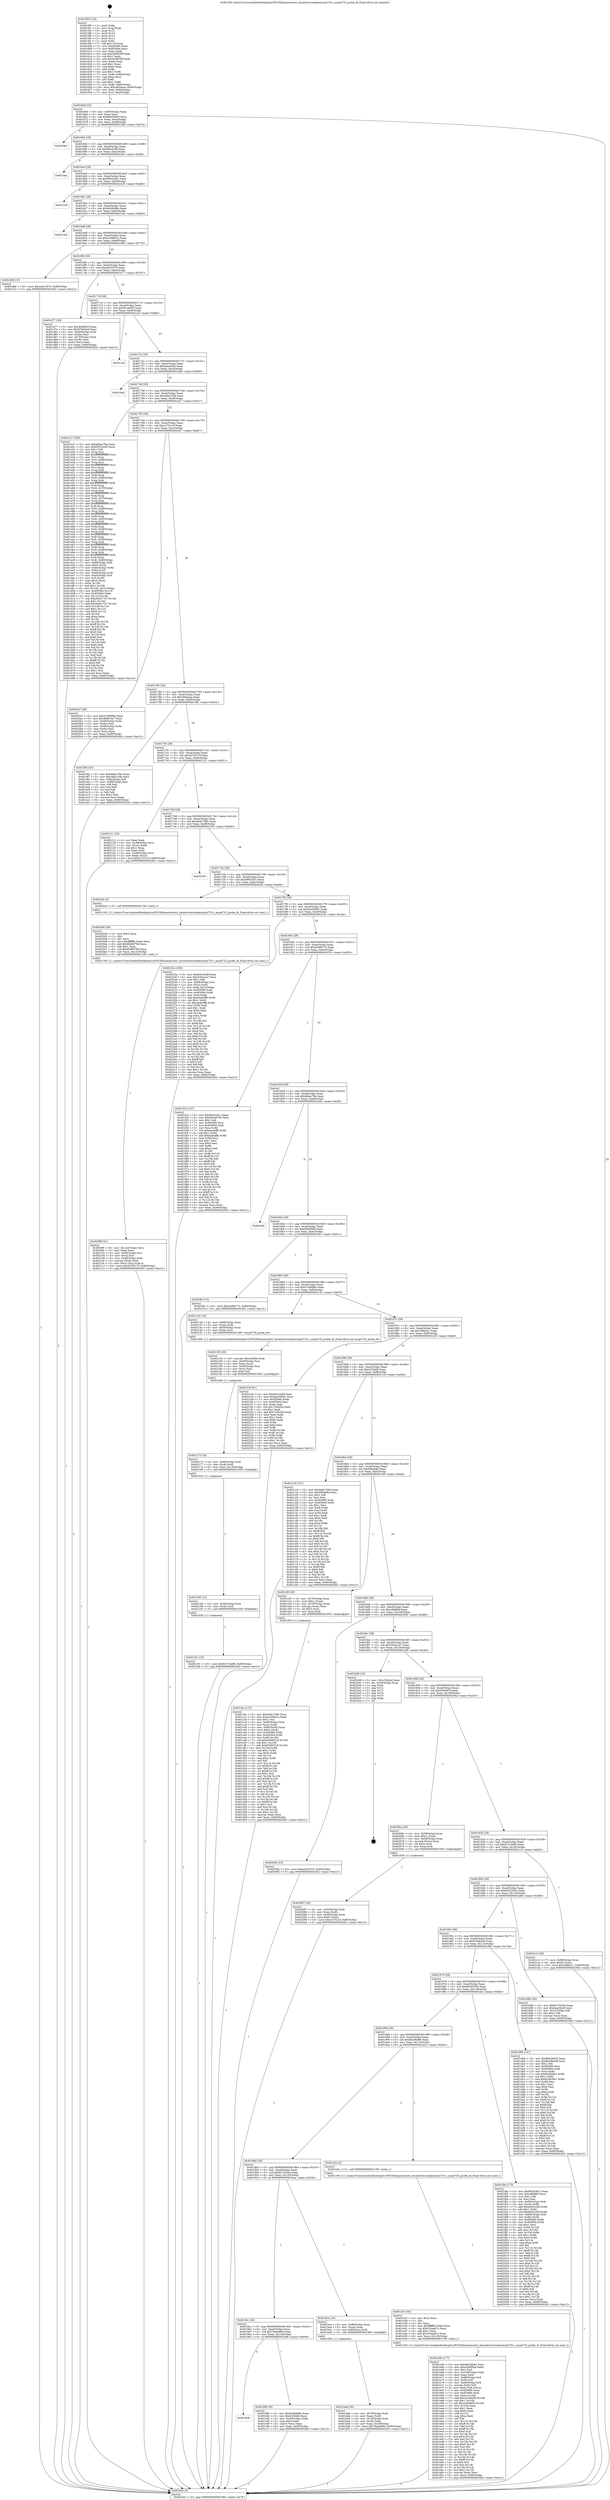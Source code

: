 digraph "0x4015f0" {
  label = "0x4015f0 (/mnt/c/Users/mathe/Desktop/tcc/POCII/binaries/extr_linuxdriversiiodacmcp4725.c_mcp4725_probe_dt_Final-ollvm.out::main(0))"
  labelloc = "t"
  node[shape=record]

  Entry [label="",width=0.3,height=0.3,shape=circle,fillcolor=black,style=filled]
  "0x401664" [label="{
     0x401664 [32]\l
     | [instrs]\l
     &nbsp;&nbsp;0x401664 \<+6\>: mov -0x90(%rbp),%eax\l
     &nbsp;&nbsp;0x40166a \<+2\>: mov %eax,%ecx\l
     &nbsp;&nbsp;0x40166c \<+6\>: sub $0x89a36b05,%ecx\l
     &nbsp;&nbsp;0x401672 \<+6\>: mov %eax,-0xa4(%rbp)\l
     &nbsp;&nbsp;0x401678 \<+6\>: mov %ecx,-0xa8(%rbp)\l
     &nbsp;&nbsp;0x40167e \<+6\>: je 000000000040236d \<main+0xd7d\>\l
  }"]
  "0x40236d" [label="{
     0x40236d\l
  }", style=dashed]
  "0x401684" [label="{
     0x401684 [28]\l
     | [instrs]\l
     &nbsp;&nbsp;0x401684 \<+5\>: jmp 0000000000401689 \<main+0x99\>\l
     &nbsp;&nbsp;0x401689 \<+6\>: mov -0xa4(%rbp),%eax\l
     &nbsp;&nbsp;0x40168f \<+5\>: sub $0x8cb1bcf8,%eax\l
     &nbsp;&nbsp;0x401694 \<+6\>: mov %eax,-0xac(%rbp)\l
     &nbsp;&nbsp;0x40169a \<+6\>: je 00000000004023ea \<main+0xdfa\>\l
  }"]
  Exit [label="",width=0.3,height=0.3,shape=circle,fillcolor=black,style=filled,peripheries=2]
  "0x4023ea" [label="{
     0x4023ea\l
  }", style=dashed]
  "0x4016a0" [label="{
     0x4016a0 [28]\l
     | [instrs]\l
     &nbsp;&nbsp;0x4016a0 \<+5\>: jmp 00000000004016a5 \<main+0xb5\>\l
     &nbsp;&nbsp;0x4016a5 \<+6\>: mov -0xa4(%rbp),%eax\l
     &nbsp;&nbsp;0x4016ab \<+5\>: sub $0x9643c6e1,%eax\l
     &nbsp;&nbsp;0x4016b0 \<+6\>: mov %eax,-0xb0(%rbp)\l
     &nbsp;&nbsp;0x4016b6 \<+6\>: je 00000000004023c8 \<main+0xdd8\>\l
  }"]
  "0x402191" [label="{
     0x402191 [15]\l
     | [instrs]\l
     &nbsp;&nbsp;0x402191 \<+10\>: movl $0x6157ed69,-0x90(%rbp)\l
     &nbsp;&nbsp;0x40219b \<+5\>: jmp 0000000000402402 \<main+0xe12\>\l
  }"]
  "0x4023c8" [label="{
     0x4023c8\l
  }", style=dashed]
  "0x4016bc" [label="{
     0x4016bc [28]\l
     | [instrs]\l
     &nbsp;&nbsp;0x4016bc \<+5\>: jmp 00000000004016c1 \<main+0xd1\>\l
     &nbsp;&nbsp;0x4016c1 \<+6\>: mov -0xa4(%rbp),%eax\l
     &nbsp;&nbsp;0x4016c7 \<+5\>: sub $0x9cb9d89a,%eax\l
     &nbsp;&nbsp;0x4016cc \<+6\>: mov %eax,-0xb4(%rbp)\l
     &nbsp;&nbsp;0x4016d2 \<+6\>: je 00000000004021a0 \<main+0xbb0\>\l
  }"]
  "0x402185" [label="{
     0x402185 [12]\l
     | [instrs]\l
     &nbsp;&nbsp;0x402185 \<+4\>: mov -0x50(%rbp),%rdi\l
     &nbsp;&nbsp;0x402189 \<+3\>: mov (%rdi),%rdi\l
     &nbsp;&nbsp;0x40218c \<+5\>: call 0000000000401030 \<free@plt\>\l
     | [calls]\l
     &nbsp;&nbsp;0x401030 \{1\} (unknown)\l
  }"]
  "0x4021a0" [label="{
     0x4021a0\l
  }", style=dashed]
  "0x4016d8" [label="{
     0x4016d8 [28]\l
     | [instrs]\l
     &nbsp;&nbsp;0x4016d8 \<+5\>: jmp 00000000004016dd \<main+0xed\>\l
     &nbsp;&nbsp;0x4016dd \<+6\>: mov -0xa4(%rbp),%eax\l
     &nbsp;&nbsp;0x4016e3 \<+5\>: sub $0xa149941a,%eax\l
     &nbsp;&nbsp;0x4016e8 \<+6\>: mov %eax,-0xb8(%rbp)\l
     &nbsp;&nbsp;0x4016ee \<+6\>: je 0000000000401d68 \<main+0x778\>\l
  }"]
  "0x402173" [label="{
     0x402173 [18]\l
     | [instrs]\l
     &nbsp;&nbsp;0x402173 \<+4\>: mov -0x68(%rbp),%rdi\l
     &nbsp;&nbsp;0x402177 \<+3\>: mov (%rdi),%rdi\l
     &nbsp;&nbsp;0x40217a \<+6\>: mov %eax,-0x130(%rbp)\l
     &nbsp;&nbsp;0x402180 \<+5\>: call 0000000000401030 \<free@plt\>\l
     | [calls]\l
     &nbsp;&nbsp;0x401030 \{1\} (unknown)\l
  }"]
  "0x401d68" [label="{
     0x401d68 [15]\l
     | [instrs]\l
     &nbsp;&nbsp;0x401d68 \<+10\>: movl $0xacb31870,-0x90(%rbp)\l
     &nbsp;&nbsp;0x401d72 \<+5\>: jmp 0000000000402402 \<main+0xe12\>\l
  }"]
  "0x4016f4" [label="{
     0x4016f4 [28]\l
     | [instrs]\l
     &nbsp;&nbsp;0x4016f4 \<+5\>: jmp 00000000004016f9 \<main+0x109\>\l
     &nbsp;&nbsp;0x4016f9 \<+6\>: mov -0xa4(%rbp),%eax\l
     &nbsp;&nbsp;0x4016ff \<+5\>: sub $0xacb31870,%eax\l
     &nbsp;&nbsp;0x401704 \<+6\>: mov %eax,-0xbc(%rbp)\l
     &nbsp;&nbsp;0x40170a \<+6\>: je 0000000000401d77 \<main+0x787\>\l
  }"]
  "0x402156" [label="{
     0x402156 [29]\l
     | [instrs]\l
     &nbsp;&nbsp;0x402156 \<+10\>: movabs $0x4030b6,%rdi\l
     &nbsp;&nbsp;0x402160 \<+4\>: mov -0x40(%rbp),%rsi\l
     &nbsp;&nbsp;0x402164 \<+2\>: mov %eax,(%rsi)\l
     &nbsp;&nbsp;0x402166 \<+4\>: mov -0x40(%rbp),%rsi\l
     &nbsp;&nbsp;0x40216a \<+2\>: mov (%rsi),%esi\l
     &nbsp;&nbsp;0x40216c \<+2\>: mov $0x0,%al\l
     &nbsp;&nbsp;0x40216e \<+5\>: call 0000000000401040 \<printf@plt\>\l
     | [calls]\l
     &nbsp;&nbsp;0x401040 \{1\} (unknown)\l
  }"]
  "0x401d77" [label="{
     0x401d77 [36]\l
     | [instrs]\l
     &nbsp;&nbsp;0x401d77 \<+5\>: mov $0x4d0e8f1f,%eax\l
     &nbsp;&nbsp;0x401d7c \<+5\>: mov $0x67fe82ad,%ecx\l
     &nbsp;&nbsp;0x401d81 \<+4\>: mov -0x60(%rbp),%rdx\l
     &nbsp;&nbsp;0x401d85 \<+2\>: mov (%rdx),%esi\l
     &nbsp;&nbsp;0x401d87 \<+4\>: mov -0x70(%rbp),%rdx\l
     &nbsp;&nbsp;0x401d8b \<+2\>: cmp (%rdx),%esi\l
     &nbsp;&nbsp;0x401d8d \<+3\>: cmovl %ecx,%eax\l
     &nbsp;&nbsp;0x401d90 \<+6\>: mov %eax,-0x90(%rbp)\l
     &nbsp;&nbsp;0x401d96 \<+5\>: jmp 0000000000402402 \<main+0xe12\>\l
  }"]
  "0x401710" [label="{
     0x401710 [28]\l
     | [instrs]\l
     &nbsp;&nbsp;0x401710 \<+5\>: jmp 0000000000401715 \<main+0x125\>\l
     &nbsp;&nbsp;0x401715 \<+6\>: mov -0xa4(%rbp),%eax\l
     &nbsp;&nbsp;0x40171b \<+5\>: sub $0xb01aef65,%eax\l
     &nbsp;&nbsp;0x401720 \<+6\>: mov %eax,-0xc0(%rbp)\l
     &nbsp;&nbsp;0x401726 \<+6\>: je 00000000004021af \<main+0xbbf\>\l
  }"]
  "0x4020f8" [label="{
     0x4020f8 [41]\l
     | [instrs]\l
     &nbsp;&nbsp;0x4020f8 \<+6\>: mov -0x12c(%rbp),%ecx\l
     &nbsp;&nbsp;0x4020fe \<+3\>: imul %eax,%ecx\l
     &nbsp;&nbsp;0x402101 \<+4\>: mov -0x50(%rbp),%rsi\l
     &nbsp;&nbsp;0x402105 \<+3\>: mov (%rsi),%rsi\l
     &nbsp;&nbsp;0x402108 \<+4\>: mov -0x48(%rbp),%rdi\l
     &nbsp;&nbsp;0x40210c \<+3\>: movslq (%rdi),%rdi\l
     &nbsp;&nbsp;0x40210f \<+3\>: mov %ecx,(%rsi,%rdi,4)\l
     &nbsp;&nbsp;0x402112 \<+10\>: movl $0xd379217f,-0x90(%rbp)\l
     &nbsp;&nbsp;0x40211c \<+5\>: jmp 0000000000402402 \<main+0xe12\>\l
  }"]
  "0x4021af" [label="{
     0x4021af\l
  }", style=dashed]
  "0x40172c" [label="{
     0x40172c [28]\l
     | [instrs]\l
     &nbsp;&nbsp;0x40172c \<+5\>: jmp 0000000000401731 \<main+0x141\>\l
     &nbsp;&nbsp;0x401731 \<+6\>: mov -0xa4(%rbp),%eax\l
     &nbsp;&nbsp;0x401737 \<+5\>: sub $0xbaecfe28,%eax\l
     &nbsp;&nbsp;0x40173c \<+6\>: mov %eax,-0xc4(%rbp)\l
     &nbsp;&nbsp;0x401742 \<+6\>: je 0000000000401ba9 \<main+0x5b9\>\l
  }"]
  "0x4020d0" [label="{
     0x4020d0 [40]\l
     | [instrs]\l
     &nbsp;&nbsp;0x4020d0 \<+5\>: mov $0x2,%ecx\l
     &nbsp;&nbsp;0x4020d5 \<+1\>: cltd\l
     &nbsp;&nbsp;0x4020d6 \<+2\>: idiv %ecx\l
     &nbsp;&nbsp;0x4020d8 \<+6\>: imul $0xfffffffe,%edx,%ecx\l
     &nbsp;&nbsp;0x4020de \<+6\>: add $0x90d6979d,%ecx\l
     &nbsp;&nbsp;0x4020e4 \<+3\>: add $0x1,%ecx\l
     &nbsp;&nbsp;0x4020e7 \<+6\>: sub $0x90d6979d,%ecx\l
     &nbsp;&nbsp;0x4020ed \<+6\>: mov %ecx,-0x12c(%rbp)\l
     &nbsp;&nbsp;0x4020f3 \<+5\>: call 0000000000401160 \<next_i\>\l
     | [calls]\l
     &nbsp;&nbsp;0x401160 \{1\} (/mnt/c/Users/mathe/Desktop/tcc/POCII/binaries/extr_linuxdriversiiodacmcp4725.c_mcp4725_probe_dt_Final-ollvm.out::next_i)\l
  }"]
  "0x401ba9" [label="{
     0x401ba9\l
  }", style=dashed]
  "0x401748" [label="{
     0x401748 [28]\l
     | [instrs]\l
     &nbsp;&nbsp;0x401748 \<+5\>: jmp 000000000040174d \<main+0x15d\>\l
     &nbsp;&nbsp;0x40174d \<+6\>: mov -0xa4(%rbp),%eax\l
     &nbsp;&nbsp;0x401753 \<+5\>: sub $0xc8dcc19b,%eax\l
     &nbsp;&nbsp;0x401758 \<+6\>: mov %eax,-0xc8(%rbp)\l
     &nbsp;&nbsp;0x40175e \<+6\>: je 0000000000401a27 \<main+0x437\>\l
  }"]
  "0x402087" [label="{
     0x402087 [32]\l
     | [instrs]\l
     &nbsp;&nbsp;0x402087 \<+4\>: mov -0x50(%rbp),%rdi\l
     &nbsp;&nbsp;0x40208b \<+3\>: mov %rax,(%rdi)\l
     &nbsp;&nbsp;0x40208e \<+4\>: mov -0x48(%rbp),%rax\l
     &nbsp;&nbsp;0x402092 \<+6\>: movl $0x0,(%rax)\l
     &nbsp;&nbsp;0x402098 \<+10\>: movl $0xcc701e1f,-0x90(%rbp)\l
     &nbsp;&nbsp;0x4020a2 \<+5\>: jmp 0000000000402402 \<main+0xe12\>\l
  }"]
  "0x401a27" [label="{
     0x401a27 [356]\l
     | [instrs]\l
     &nbsp;&nbsp;0x401a27 \<+5\>: mov $0xddbac78a,%eax\l
     &nbsp;&nbsp;0x401a2c \<+5\>: mov $0x650220d3,%ecx\l
     &nbsp;&nbsp;0x401a31 \<+2\>: mov $0x1,%dl\l
     &nbsp;&nbsp;0x401a33 \<+3\>: mov %rsp,%rsi\l
     &nbsp;&nbsp;0x401a36 \<+4\>: add $0xfffffffffffffff0,%rsi\l
     &nbsp;&nbsp;0x401a3a \<+3\>: mov %rsi,%rsp\l
     &nbsp;&nbsp;0x401a3d \<+7\>: mov %rsi,-0x88(%rbp)\l
     &nbsp;&nbsp;0x401a44 \<+3\>: mov %rsp,%rsi\l
     &nbsp;&nbsp;0x401a47 \<+4\>: add $0xfffffffffffffff0,%rsi\l
     &nbsp;&nbsp;0x401a4b \<+3\>: mov %rsi,%rsp\l
     &nbsp;&nbsp;0x401a4e \<+3\>: mov %rsp,%rdi\l
     &nbsp;&nbsp;0x401a51 \<+4\>: add $0xfffffffffffffff0,%rdi\l
     &nbsp;&nbsp;0x401a55 \<+3\>: mov %rdi,%rsp\l
     &nbsp;&nbsp;0x401a58 \<+4\>: mov %rdi,-0x80(%rbp)\l
     &nbsp;&nbsp;0x401a5c \<+3\>: mov %rsp,%rdi\l
     &nbsp;&nbsp;0x401a5f \<+4\>: add $0xfffffffffffffff0,%rdi\l
     &nbsp;&nbsp;0x401a63 \<+3\>: mov %rdi,%rsp\l
     &nbsp;&nbsp;0x401a66 \<+4\>: mov %rdi,-0x78(%rbp)\l
     &nbsp;&nbsp;0x401a6a \<+3\>: mov %rsp,%rdi\l
     &nbsp;&nbsp;0x401a6d \<+4\>: add $0xfffffffffffffff0,%rdi\l
     &nbsp;&nbsp;0x401a71 \<+3\>: mov %rdi,%rsp\l
     &nbsp;&nbsp;0x401a74 \<+4\>: mov %rdi,-0x70(%rbp)\l
     &nbsp;&nbsp;0x401a78 \<+3\>: mov %rsp,%rdi\l
     &nbsp;&nbsp;0x401a7b \<+4\>: add $0xfffffffffffffff0,%rdi\l
     &nbsp;&nbsp;0x401a7f \<+3\>: mov %rdi,%rsp\l
     &nbsp;&nbsp;0x401a82 \<+4\>: mov %rdi,-0x68(%rbp)\l
     &nbsp;&nbsp;0x401a86 \<+3\>: mov %rsp,%rdi\l
     &nbsp;&nbsp;0x401a89 \<+4\>: add $0xfffffffffffffff0,%rdi\l
     &nbsp;&nbsp;0x401a8d \<+3\>: mov %rdi,%rsp\l
     &nbsp;&nbsp;0x401a90 \<+4\>: mov %rdi,-0x60(%rbp)\l
     &nbsp;&nbsp;0x401a94 \<+3\>: mov %rsp,%rdi\l
     &nbsp;&nbsp;0x401a97 \<+4\>: add $0xfffffffffffffff0,%rdi\l
     &nbsp;&nbsp;0x401a9b \<+3\>: mov %rdi,%rsp\l
     &nbsp;&nbsp;0x401a9e \<+4\>: mov %rdi,-0x58(%rbp)\l
     &nbsp;&nbsp;0x401aa2 \<+3\>: mov %rsp,%rdi\l
     &nbsp;&nbsp;0x401aa5 \<+4\>: add $0xfffffffffffffff0,%rdi\l
     &nbsp;&nbsp;0x401aa9 \<+3\>: mov %rdi,%rsp\l
     &nbsp;&nbsp;0x401aac \<+4\>: mov %rdi,-0x50(%rbp)\l
     &nbsp;&nbsp;0x401ab0 \<+3\>: mov %rsp,%rdi\l
     &nbsp;&nbsp;0x401ab3 \<+4\>: add $0xfffffffffffffff0,%rdi\l
     &nbsp;&nbsp;0x401ab7 \<+3\>: mov %rdi,%rsp\l
     &nbsp;&nbsp;0x401aba \<+4\>: mov %rdi,-0x48(%rbp)\l
     &nbsp;&nbsp;0x401abe \<+3\>: mov %rsp,%rdi\l
     &nbsp;&nbsp;0x401ac1 \<+4\>: add $0xfffffffffffffff0,%rdi\l
     &nbsp;&nbsp;0x401ac5 \<+3\>: mov %rdi,%rsp\l
     &nbsp;&nbsp;0x401ac8 \<+4\>: mov %rdi,-0x40(%rbp)\l
     &nbsp;&nbsp;0x401acc \<+7\>: mov -0x88(%rbp),%rdi\l
     &nbsp;&nbsp;0x401ad3 \<+6\>: movl $0x0,(%rdi)\l
     &nbsp;&nbsp;0x401ad9 \<+7\>: mov -0x94(%rbp),%r8d\l
     &nbsp;&nbsp;0x401ae0 \<+3\>: mov %r8d,(%rsi)\l
     &nbsp;&nbsp;0x401ae3 \<+4\>: mov -0x80(%rbp),%rdi\l
     &nbsp;&nbsp;0x401ae7 \<+7\>: mov -0xa0(%rbp),%r9\l
     &nbsp;&nbsp;0x401aee \<+3\>: mov %r9,(%rdi)\l
     &nbsp;&nbsp;0x401af1 \<+3\>: cmpl $0x2,(%rsi)\l
     &nbsp;&nbsp;0x401af4 \<+4\>: setne %r10b\l
     &nbsp;&nbsp;0x401af8 \<+4\>: and $0x1,%r10b\l
     &nbsp;&nbsp;0x401afc \<+4\>: mov %r10b,-0x31(%rbp)\l
     &nbsp;&nbsp;0x401b00 \<+8\>: mov 0x405060,%r11d\l
     &nbsp;&nbsp;0x401b08 \<+7\>: mov 0x405064,%ebx\l
     &nbsp;&nbsp;0x401b0f \<+3\>: mov %r11d,%r14d\l
     &nbsp;&nbsp;0x401b12 \<+7\>: sub $0x264e1747,%r14d\l
     &nbsp;&nbsp;0x401b19 \<+4\>: sub $0x1,%r14d\l
     &nbsp;&nbsp;0x401b1d \<+7\>: add $0x264e1747,%r14d\l
     &nbsp;&nbsp;0x401b24 \<+4\>: imul %r14d,%r11d\l
     &nbsp;&nbsp;0x401b28 \<+4\>: and $0x1,%r11d\l
     &nbsp;&nbsp;0x401b2c \<+4\>: cmp $0x0,%r11d\l
     &nbsp;&nbsp;0x401b30 \<+4\>: sete %r10b\l
     &nbsp;&nbsp;0x401b34 \<+3\>: cmp $0xa,%ebx\l
     &nbsp;&nbsp;0x401b37 \<+4\>: setl %r15b\l
     &nbsp;&nbsp;0x401b3b \<+3\>: mov %r10b,%r12b\l
     &nbsp;&nbsp;0x401b3e \<+4\>: xor $0xff,%r12b\l
     &nbsp;&nbsp;0x401b42 \<+3\>: mov %r15b,%r13b\l
     &nbsp;&nbsp;0x401b45 \<+4\>: xor $0xff,%r13b\l
     &nbsp;&nbsp;0x401b49 \<+3\>: xor $0x0,%dl\l
     &nbsp;&nbsp;0x401b4c \<+3\>: mov %r12b,%sil\l
     &nbsp;&nbsp;0x401b4f \<+4\>: and $0x0,%sil\l
     &nbsp;&nbsp;0x401b53 \<+3\>: and %dl,%r10b\l
     &nbsp;&nbsp;0x401b56 \<+3\>: mov %r13b,%dil\l
     &nbsp;&nbsp;0x401b59 \<+4\>: and $0x0,%dil\l
     &nbsp;&nbsp;0x401b5d \<+3\>: and %dl,%r15b\l
     &nbsp;&nbsp;0x401b60 \<+3\>: or %r10b,%sil\l
     &nbsp;&nbsp;0x401b63 \<+3\>: or %r15b,%dil\l
     &nbsp;&nbsp;0x401b66 \<+3\>: xor %dil,%sil\l
     &nbsp;&nbsp;0x401b69 \<+3\>: or %r13b,%r12b\l
     &nbsp;&nbsp;0x401b6c \<+4\>: xor $0xff,%r12b\l
     &nbsp;&nbsp;0x401b70 \<+3\>: or $0x0,%dl\l
     &nbsp;&nbsp;0x401b73 \<+3\>: and %dl,%r12b\l
     &nbsp;&nbsp;0x401b76 \<+3\>: or %r12b,%sil\l
     &nbsp;&nbsp;0x401b79 \<+4\>: test $0x1,%sil\l
     &nbsp;&nbsp;0x401b7d \<+3\>: cmovne %ecx,%eax\l
     &nbsp;&nbsp;0x401b80 \<+6\>: mov %eax,-0x90(%rbp)\l
     &nbsp;&nbsp;0x401b86 \<+5\>: jmp 0000000000402402 \<main+0xe12\>\l
  }"]
  "0x401764" [label="{
     0x401764 [28]\l
     | [instrs]\l
     &nbsp;&nbsp;0x401764 \<+5\>: jmp 0000000000401769 \<main+0x179\>\l
     &nbsp;&nbsp;0x401769 \<+6\>: mov -0xa4(%rbp),%eax\l
     &nbsp;&nbsp;0x40176f \<+5\>: sub $0xcc701e1f,%eax\l
     &nbsp;&nbsp;0x401774 \<+6\>: mov %eax,-0xcc(%rbp)\l
     &nbsp;&nbsp;0x40177a \<+6\>: je 00000000004020a7 \<main+0xab7\>\l
  }"]
  "0x401e5b" [label="{
     0x401e5b [177]\l
     | [instrs]\l
     &nbsp;&nbsp;0x401e5b \<+5\>: mov $0x89a36b05,%ecx\l
     &nbsp;&nbsp;0x401e60 \<+5\>: mov $0xe3bdf5bb,%edx\l
     &nbsp;&nbsp;0x401e65 \<+3\>: mov $0x1,%sil\l
     &nbsp;&nbsp;0x401e68 \<+6\>: mov -0x128(%rbp),%edi\l
     &nbsp;&nbsp;0x401e6e \<+3\>: imul %eax,%edi\l
     &nbsp;&nbsp;0x401e71 \<+4\>: mov -0x68(%rbp),%r8\l
     &nbsp;&nbsp;0x401e75 \<+3\>: mov (%r8),%r8\l
     &nbsp;&nbsp;0x401e78 \<+4\>: mov -0x60(%rbp),%r9\l
     &nbsp;&nbsp;0x401e7c \<+3\>: movslq (%r9),%r9\l
     &nbsp;&nbsp;0x401e7f \<+4\>: mov %edi,(%r8,%r9,4)\l
     &nbsp;&nbsp;0x401e83 \<+7\>: mov 0x405060,%eax\l
     &nbsp;&nbsp;0x401e8a \<+7\>: mov 0x405064,%edi\l
     &nbsp;&nbsp;0x401e91 \<+3\>: mov %eax,%r10d\l
     &nbsp;&nbsp;0x401e94 \<+7\>: add $0xce5a9d28,%r10d\l
     &nbsp;&nbsp;0x401e9b \<+4\>: sub $0x1,%r10d\l
     &nbsp;&nbsp;0x401e9f \<+7\>: sub $0xce5a9d28,%r10d\l
     &nbsp;&nbsp;0x401ea6 \<+4\>: imul %r10d,%eax\l
     &nbsp;&nbsp;0x401eaa \<+3\>: and $0x1,%eax\l
     &nbsp;&nbsp;0x401ead \<+3\>: cmp $0x0,%eax\l
     &nbsp;&nbsp;0x401eb0 \<+4\>: sete %r11b\l
     &nbsp;&nbsp;0x401eb4 \<+3\>: cmp $0xa,%edi\l
     &nbsp;&nbsp;0x401eb7 \<+3\>: setl %bl\l
     &nbsp;&nbsp;0x401eba \<+3\>: mov %r11b,%r14b\l
     &nbsp;&nbsp;0x401ebd \<+4\>: xor $0xff,%r14b\l
     &nbsp;&nbsp;0x401ec1 \<+3\>: mov %bl,%r15b\l
     &nbsp;&nbsp;0x401ec4 \<+4\>: xor $0xff,%r15b\l
     &nbsp;&nbsp;0x401ec8 \<+4\>: xor $0x0,%sil\l
     &nbsp;&nbsp;0x401ecc \<+3\>: mov %r14b,%r12b\l
     &nbsp;&nbsp;0x401ecf \<+4\>: and $0x0,%r12b\l
     &nbsp;&nbsp;0x401ed3 \<+3\>: and %sil,%r11b\l
     &nbsp;&nbsp;0x401ed6 \<+3\>: mov %r15b,%r13b\l
     &nbsp;&nbsp;0x401ed9 \<+4\>: and $0x0,%r13b\l
     &nbsp;&nbsp;0x401edd \<+3\>: and %sil,%bl\l
     &nbsp;&nbsp;0x401ee0 \<+3\>: or %r11b,%r12b\l
     &nbsp;&nbsp;0x401ee3 \<+3\>: or %bl,%r13b\l
     &nbsp;&nbsp;0x401ee6 \<+3\>: xor %r13b,%r12b\l
     &nbsp;&nbsp;0x401ee9 \<+3\>: or %r15b,%r14b\l
     &nbsp;&nbsp;0x401eec \<+4\>: xor $0xff,%r14b\l
     &nbsp;&nbsp;0x401ef0 \<+4\>: or $0x0,%sil\l
     &nbsp;&nbsp;0x401ef4 \<+3\>: and %sil,%r14b\l
     &nbsp;&nbsp;0x401ef7 \<+3\>: or %r14b,%r12b\l
     &nbsp;&nbsp;0x401efa \<+4\>: test $0x1,%r12b\l
     &nbsp;&nbsp;0x401efe \<+3\>: cmovne %edx,%ecx\l
     &nbsp;&nbsp;0x401f01 \<+6\>: mov %ecx,-0x90(%rbp)\l
     &nbsp;&nbsp;0x401f07 \<+5\>: jmp 0000000000402402 \<main+0xe12\>\l
  }"]
  "0x4020a7" [label="{
     0x4020a7 [36]\l
     | [instrs]\l
     &nbsp;&nbsp;0x4020a7 \<+5\>: mov $0xe749996e,%eax\l
     &nbsp;&nbsp;0x4020ac \<+5\>: mov $0xd8801fe7,%ecx\l
     &nbsp;&nbsp;0x4020b1 \<+4\>: mov -0x48(%rbp),%rdx\l
     &nbsp;&nbsp;0x4020b5 \<+2\>: mov (%rdx),%esi\l
     &nbsp;&nbsp;0x4020b7 \<+4\>: mov -0x58(%rbp),%rdx\l
     &nbsp;&nbsp;0x4020bb \<+2\>: cmp (%rdx),%esi\l
     &nbsp;&nbsp;0x4020bd \<+3\>: cmovl %ecx,%eax\l
     &nbsp;&nbsp;0x4020c0 \<+6\>: mov %eax,-0x90(%rbp)\l
     &nbsp;&nbsp;0x4020c6 \<+5\>: jmp 0000000000402402 \<main+0xe12\>\l
  }"]
  "0x401780" [label="{
     0x401780 [28]\l
     | [instrs]\l
     &nbsp;&nbsp;0x401780 \<+5\>: jmp 0000000000401785 \<main+0x195\>\l
     &nbsp;&nbsp;0x401785 \<+6\>: mov -0xa4(%rbp),%eax\l
     &nbsp;&nbsp;0x40178b \<+5\>: sub $0xcf45aeaa,%eax\l
     &nbsp;&nbsp;0x401790 \<+6\>: mov %eax,-0xd0(%rbp)\l
     &nbsp;&nbsp;0x401796 \<+6\>: je 00000000004019f2 \<main+0x402\>\l
  }"]
  "0x401e33" [label="{
     0x401e33 [40]\l
     | [instrs]\l
     &nbsp;&nbsp;0x401e33 \<+5\>: mov $0x2,%ecx\l
     &nbsp;&nbsp;0x401e38 \<+1\>: cltd\l
     &nbsp;&nbsp;0x401e39 \<+2\>: idiv %ecx\l
     &nbsp;&nbsp;0x401e3b \<+6\>: imul $0xfffffffe,%edx,%ecx\l
     &nbsp;&nbsp;0x401e41 \<+6\>: sub $0x41baa67c,%ecx\l
     &nbsp;&nbsp;0x401e47 \<+3\>: add $0x1,%ecx\l
     &nbsp;&nbsp;0x401e4a \<+6\>: add $0x41baa67c,%ecx\l
     &nbsp;&nbsp;0x401e50 \<+6\>: mov %ecx,-0x128(%rbp)\l
     &nbsp;&nbsp;0x401e56 \<+5\>: call 0000000000401160 \<next_i\>\l
     | [calls]\l
     &nbsp;&nbsp;0x401160 \{1\} (/mnt/c/Users/mathe/Desktop/tcc/POCII/binaries/extr_linuxdriversiiodacmcp4725.c_mcp4725_probe_dt_Final-ollvm.out::next_i)\l
  }"]
  "0x4019f2" [label="{
     0x4019f2 [53]\l
     | [instrs]\l
     &nbsp;&nbsp;0x4019f2 \<+5\>: mov $0xddbac78a,%eax\l
     &nbsp;&nbsp;0x4019f7 \<+5\>: mov $0xc8dcc19b,%ecx\l
     &nbsp;&nbsp;0x4019fc \<+6\>: mov -0x8a(%rbp),%dl\l
     &nbsp;&nbsp;0x401a02 \<+7\>: mov -0x89(%rbp),%sil\l
     &nbsp;&nbsp;0x401a09 \<+3\>: mov %dl,%dil\l
     &nbsp;&nbsp;0x401a0c \<+3\>: and %sil,%dil\l
     &nbsp;&nbsp;0x401a0f \<+3\>: xor %sil,%dl\l
     &nbsp;&nbsp;0x401a12 \<+3\>: or %dl,%dil\l
     &nbsp;&nbsp;0x401a15 \<+4\>: test $0x1,%dil\l
     &nbsp;&nbsp;0x401a19 \<+3\>: cmovne %ecx,%eax\l
     &nbsp;&nbsp;0x401a1c \<+6\>: mov %eax,-0x90(%rbp)\l
     &nbsp;&nbsp;0x401a22 \<+5\>: jmp 0000000000402402 \<main+0xe12\>\l
  }"]
  "0x40179c" [label="{
     0x40179c [28]\l
     | [instrs]\l
     &nbsp;&nbsp;0x40179c \<+5\>: jmp 00000000004017a1 \<main+0x1b1\>\l
     &nbsp;&nbsp;0x4017a1 \<+6\>: mov -0xa4(%rbp),%eax\l
     &nbsp;&nbsp;0x4017a7 \<+5\>: sub $0xd379217f,%eax\l
     &nbsp;&nbsp;0x4017ac \<+6\>: mov %eax,-0xd4(%rbp)\l
     &nbsp;&nbsp;0x4017b2 \<+6\>: je 0000000000402121 \<main+0xb31\>\l
  }"]
  "0x402402" [label="{
     0x402402 [5]\l
     | [instrs]\l
     &nbsp;&nbsp;0x402402 \<+5\>: jmp 0000000000401664 \<main+0x74\>\l
  }"]
  "0x4015f0" [label="{
     0x4015f0 [116]\l
     | [instrs]\l
     &nbsp;&nbsp;0x4015f0 \<+1\>: push %rbp\l
     &nbsp;&nbsp;0x4015f1 \<+3\>: mov %rsp,%rbp\l
     &nbsp;&nbsp;0x4015f4 \<+2\>: push %r15\l
     &nbsp;&nbsp;0x4015f6 \<+2\>: push %r14\l
     &nbsp;&nbsp;0x4015f8 \<+2\>: push %r13\l
     &nbsp;&nbsp;0x4015fa \<+2\>: push %r12\l
     &nbsp;&nbsp;0x4015fc \<+1\>: push %rbx\l
     &nbsp;&nbsp;0x4015fd \<+7\>: sub $0x118,%rsp\l
     &nbsp;&nbsp;0x401604 \<+7\>: mov 0x405060,%eax\l
     &nbsp;&nbsp;0x40160b \<+7\>: mov 0x405064,%ecx\l
     &nbsp;&nbsp;0x401612 \<+2\>: mov %eax,%edx\l
     &nbsp;&nbsp;0x401614 \<+6\>: sub $0xe29953ff,%edx\l
     &nbsp;&nbsp;0x40161a \<+3\>: sub $0x1,%edx\l
     &nbsp;&nbsp;0x40161d \<+6\>: add $0xe29953ff,%edx\l
     &nbsp;&nbsp;0x401623 \<+3\>: imul %edx,%eax\l
     &nbsp;&nbsp;0x401626 \<+3\>: and $0x1,%eax\l
     &nbsp;&nbsp;0x401629 \<+3\>: cmp $0x0,%eax\l
     &nbsp;&nbsp;0x40162c \<+4\>: sete %r8b\l
     &nbsp;&nbsp;0x401630 \<+4\>: and $0x1,%r8b\l
     &nbsp;&nbsp;0x401634 \<+7\>: mov %r8b,-0x8a(%rbp)\l
     &nbsp;&nbsp;0x40163b \<+3\>: cmp $0xa,%ecx\l
     &nbsp;&nbsp;0x40163e \<+4\>: setl %r8b\l
     &nbsp;&nbsp;0x401642 \<+4\>: and $0x1,%r8b\l
     &nbsp;&nbsp;0x401646 \<+7\>: mov %r8b,-0x89(%rbp)\l
     &nbsp;&nbsp;0x40164d \<+10\>: movl $0xcf45aeaa,-0x90(%rbp)\l
     &nbsp;&nbsp;0x401657 \<+6\>: mov %edi,-0x94(%rbp)\l
     &nbsp;&nbsp;0x40165d \<+7\>: mov %rsi,-0xa0(%rbp)\l
  }"]
  "0x401cbc" [label="{
     0x401cbc [172]\l
     | [instrs]\l
     &nbsp;&nbsp;0x401cbc \<+5\>: mov $0xd4dc7490,%ecx\l
     &nbsp;&nbsp;0x401cc1 \<+5\>: mov $0xa149941a,%edx\l
     &nbsp;&nbsp;0x401cc6 \<+3\>: mov $0x1,%sil\l
     &nbsp;&nbsp;0x401cc9 \<+4\>: mov -0x68(%rbp),%rdi\l
     &nbsp;&nbsp;0x401ccd \<+3\>: mov %rax,(%rdi)\l
     &nbsp;&nbsp;0x401cd0 \<+4\>: mov -0x60(%rbp),%rax\l
     &nbsp;&nbsp;0x401cd4 \<+6\>: movl $0x0,(%rax)\l
     &nbsp;&nbsp;0x401cda \<+8\>: mov 0x405060,%r8d\l
     &nbsp;&nbsp;0x401ce2 \<+8\>: mov 0x405064,%r9d\l
     &nbsp;&nbsp;0x401cea \<+3\>: mov %r8d,%r10d\l
     &nbsp;&nbsp;0x401ced \<+7\>: sub $0x62690318,%r10d\l
     &nbsp;&nbsp;0x401cf4 \<+4\>: sub $0x1,%r10d\l
     &nbsp;&nbsp;0x401cf8 \<+7\>: add $0x62690318,%r10d\l
     &nbsp;&nbsp;0x401cff \<+4\>: imul %r10d,%r8d\l
     &nbsp;&nbsp;0x401d03 \<+4\>: and $0x1,%r8d\l
     &nbsp;&nbsp;0x401d07 \<+4\>: cmp $0x0,%r8d\l
     &nbsp;&nbsp;0x401d0b \<+4\>: sete %r11b\l
     &nbsp;&nbsp;0x401d0f \<+4\>: cmp $0xa,%r9d\l
     &nbsp;&nbsp;0x401d13 \<+3\>: setl %bl\l
     &nbsp;&nbsp;0x401d16 \<+3\>: mov %r11b,%r14b\l
     &nbsp;&nbsp;0x401d19 \<+4\>: xor $0xff,%r14b\l
     &nbsp;&nbsp;0x401d1d \<+3\>: mov %bl,%r15b\l
     &nbsp;&nbsp;0x401d20 \<+4\>: xor $0xff,%r15b\l
     &nbsp;&nbsp;0x401d24 \<+4\>: xor $0x1,%sil\l
     &nbsp;&nbsp;0x401d28 \<+3\>: mov %r14b,%r12b\l
     &nbsp;&nbsp;0x401d2b \<+4\>: and $0xff,%r12b\l
     &nbsp;&nbsp;0x401d2f \<+3\>: and %sil,%r11b\l
     &nbsp;&nbsp;0x401d32 \<+3\>: mov %r15b,%r13b\l
     &nbsp;&nbsp;0x401d35 \<+4\>: and $0xff,%r13b\l
     &nbsp;&nbsp;0x401d39 \<+3\>: and %sil,%bl\l
     &nbsp;&nbsp;0x401d3c \<+3\>: or %r11b,%r12b\l
     &nbsp;&nbsp;0x401d3f \<+3\>: or %bl,%r13b\l
     &nbsp;&nbsp;0x401d42 \<+3\>: xor %r13b,%r12b\l
     &nbsp;&nbsp;0x401d45 \<+3\>: or %r15b,%r14b\l
     &nbsp;&nbsp;0x401d48 \<+4\>: xor $0xff,%r14b\l
     &nbsp;&nbsp;0x401d4c \<+4\>: or $0x1,%sil\l
     &nbsp;&nbsp;0x401d50 \<+3\>: and %sil,%r14b\l
     &nbsp;&nbsp;0x401d53 \<+3\>: or %r14b,%r12b\l
     &nbsp;&nbsp;0x401d56 \<+4\>: test $0x1,%r12b\l
     &nbsp;&nbsp;0x401d5a \<+3\>: cmovne %edx,%ecx\l
     &nbsp;&nbsp;0x401d5d \<+6\>: mov %ecx,-0x90(%rbp)\l
     &nbsp;&nbsp;0x401d63 \<+5\>: jmp 0000000000402402 \<main+0xe12\>\l
  }"]
  "0x4019e8" [label="{
     0x4019e8\l
  }", style=dashed]
  "0x402121" [label="{
     0x402121 [34]\l
     | [instrs]\l
     &nbsp;&nbsp;0x402121 \<+2\>: xor %eax,%eax\l
     &nbsp;&nbsp;0x402123 \<+4\>: mov -0x48(%rbp),%rcx\l
     &nbsp;&nbsp;0x402127 \<+2\>: mov (%rcx),%edx\l
     &nbsp;&nbsp;0x402129 \<+3\>: sub $0x1,%eax\l
     &nbsp;&nbsp;0x40212c \<+2\>: sub %eax,%edx\l
     &nbsp;&nbsp;0x40212e \<+4\>: mov -0x48(%rbp),%rcx\l
     &nbsp;&nbsp;0x402132 \<+2\>: mov %edx,(%rcx)\l
     &nbsp;&nbsp;0x402134 \<+10\>: movl $0xcc701e1f,-0x90(%rbp)\l
     &nbsp;&nbsp;0x40213e \<+5\>: jmp 0000000000402402 \<main+0xe12\>\l
  }"]
  "0x4017b8" [label="{
     0x4017b8 [28]\l
     | [instrs]\l
     &nbsp;&nbsp;0x4017b8 \<+5\>: jmp 00000000004017bd \<main+0x1cd\>\l
     &nbsp;&nbsp;0x4017bd \<+6\>: mov -0xa4(%rbp),%eax\l
     &nbsp;&nbsp;0x4017c3 \<+5\>: sub $0xd4dc7490,%eax\l
     &nbsp;&nbsp;0x4017c8 \<+6\>: mov %eax,-0xd8(%rbp)\l
     &nbsp;&nbsp;0x4017ce \<+6\>: je 0000000000402330 \<main+0xd40\>\l
  }"]
  "0x401bf8" [label="{
     0x401bf8 [30]\l
     | [instrs]\l
     &nbsp;&nbsp;0x401bf8 \<+5\>: mov $0x9cb9d89a,%eax\l
     &nbsp;&nbsp;0x401bfd \<+5\>: mov $0x41f3dd6,%ecx\l
     &nbsp;&nbsp;0x401c02 \<+3\>: mov -0x30(%rbp),%edx\l
     &nbsp;&nbsp;0x401c05 \<+3\>: cmp $0x0,%edx\l
     &nbsp;&nbsp;0x401c08 \<+3\>: cmove %ecx,%eax\l
     &nbsp;&nbsp;0x401c0b \<+6\>: mov %eax,-0x90(%rbp)\l
     &nbsp;&nbsp;0x401c11 \<+5\>: jmp 0000000000402402 \<main+0xe12\>\l
  }"]
  "0x402330" [label="{
     0x402330\l
  }", style=dashed]
  "0x4017d4" [label="{
     0x4017d4 [28]\l
     | [instrs]\l
     &nbsp;&nbsp;0x4017d4 \<+5\>: jmp 00000000004017d9 \<main+0x1e9\>\l
     &nbsp;&nbsp;0x4017d9 \<+6\>: mov -0xa4(%rbp),%eax\l
     &nbsp;&nbsp;0x4017df \<+5\>: sub $0xd8801fe7,%eax\l
     &nbsp;&nbsp;0x4017e4 \<+6\>: mov %eax,-0xdc(%rbp)\l
     &nbsp;&nbsp;0x4017ea \<+6\>: je 00000000004020cb \<main+0xadb\>\l
  }"]
  "0x401bda" [label="{
     0x401bda [30]\l
     | [instrs]\l
     &nbsp;&nbsp;0x401bda \<+4\>: mov -0x78(%rbp),%rdi\l
     &nbsp;&nbsp;0x401bde \<+2\>: mov %eax,(%rdi)\l
     &nbsp;&nbsp;0x401be0 \<+4\>: mov -0x78(%rbp),%rdi\l
     &nbsp;&nbsp;0x401be4 \<+2\>: mov (%rdi),%eax\l
     &nbsp;&nbsp;0x401be6 \<+3\>: mov %eax,-0x30(%rbp)\l
     &nbsp;&nbsp;0x401be9 \<+10\>: movl $0x78a4d89d,-0x90(%rbp)\l
     &nbsp;&nbsp;0x401bf3 \<+5\>: jmp 0000000000402402 \<main+0xe12\>\l
  }"]
  "0x4020cb" [label="{
     0x4020cb [5]\l
     | [instrs]\l
     &nbsp;&nbsp;0x4020cb \<+5\>: call 0000000000401160 \<next_i\>\l
     | [calls]\l
     &nbsp;&nbsp;0x401160 \{1\} (/mnt/c/Users/mathe/Desktop/tcc/POCII/binaries/extr_linuxdriversiiodacmcp4725.c_mcp4725_probe_dt_Final-ollvm.out::next_i)\l
  }"]
  "0x4017f0" [label="{
     0x4017f0 [28]\l
     | [instrs]\l
     &nbsp;&nbsp;0x4017f0 \<+5\>: jmp 00000000004017f5 \<main+0x205\>\l
     &nbsp;&nbsp;0x4017f5 \<+6\>: mov -0xa4(%rbp),%eax\l
     &nbsp;&nbsp;0x4017fb \<+5\>: sub $0xda4599d1,%eax\l
     &nbsp;&nbsp;0x401800 \<+6\>: mov %eax,-0xe0(%rbp)\l
     &nbsp;&nbsp;0x401806 \<+6\>: je 000000000040223a \<main+0xc4a\>\l
  }"]
  "0x4019cc" [label="{
     0x4019cc [28]\l
     | [instrs]\l
     &nbsp;&nbsp;0x4019cc \<+5\>: jmp 00000000004019d1 \<main+0x3e1\>\l
     &nbsp;&nbsp;0x4019d1 \<+6\>: mov -0xa4(%rbp),%eax\l
     &nbsp;&nbsp;0x4019d7 \<+5\>: sub $0x78a4d89d,%eax\l
     &nbsp;&nbsp;0x4019dc \<+6\>: mov %eax,-0x124(%rbp)\l
     &nbsp;&nbsp;0x4019e2 \<+6\>: je 0000000000401bf8 \<main+0x608\>\l
  }"]
  "0x40223a" [label="{
     0x40223a [159]\l
     | [instrs]\l
     &nbsp;&nbsp;0x40223a \<+5\>: mov $0x8cb1bcf8,%eax\l
     &nbsp;&nbsp;0x40223f \<+5\>: mov $0x325ea1a7,%ecx\l
     &nbsp;&nbsp;0x402244 \<+2\>: mov $0x1,%dl\l
     &nbsp;&nbsp;0x402246 \<+7\>: mov -0x88(%rbp),%rsi\l
     &nbsp;&nbsp;0x40224d \<+2\>: mov (%rsi),%edi\l
     &nbsp;&nbsp;0x40224f \<+3\>: mov %edi,-0x2c(%rbp)\l
     &nbsp;&nbsp;0x402252 \<+7\>: mov 0x405060,%edi\l
     &nbsp;&nbsp;0x402259 \<+8\>: mov 0x405064,%r8d\l
     &nbsp;&nbsp;0x402261 \<+3\>: mov %edi,%r9d\l
     &nbsp;&nbsp;0x402264 \<+7\>: add $0xebde5ff0,%r9d\l
     &nbsp;&nbsp;0x40226b \<+4\>: sub $0x1,%r9d\l
     &nbsp;&nbsp;0x40226f \<+7\>: sub $0xebde5ff0,%r9d\l
     &nbsp;&nbsp;0x402276 \<+4\>: imul %r9d,%edi\l
     &nbsp;&nbsp;0x40227a \<+3\>: and $0x1,%edi\l
     &nbsp;&nbsp;0x40227d \<+3\>: cmp $0x0,%edi\l
     &nbsp;&nbsp;0x402280 \<+4\>: sete %r10b\l
     &nbsp;&nbsp;0x402284 \<+4\>: cmp $0xa,%r8d\l
     &nbsp;&nbsp;0x402288 \<+4\>: setl %r11b\l
     &nbsp;&nbsp;0x40228c \<+3\>: mov %r10b,%bl\l
     &nbsp;&nbsp;0x40228f \<+3\>: xor $0xff,%bl\l
     &nbsp;&nbsp;0x402292 \<+3\>: mov %r11b,%r14b\l
     &nbsp;&nbsp;0x402295 \<+4\>: xor $0xff,%r14b\l
     &nbsp;&nbsp;0x402299 \<+3\>: xor $0x0,%dl\l
     &nbsp;&nbsp;0x40229c \<+3\>: mov %bl,%r15b\l
     &nbsp;&nbsp;0x40229f \<+4\>: and $0x0,%r15b\l
     &nbsp;&nbsp;0x4022a3 \<+3\>: and %dl,%r10b\l
     &nbsp;&nbsp;0x4022a6 \<+3\>: mov %r14b,%r12b\l
     &nbsp;&nbsp;0x4022a9 \<+4\>: and $0x0,%r12b\l
     &nbsp;&nbsp;0x4022ad \<+3\>: and %dl,%r11b\l
     &nbsp;&nbsp;0x4022b0 \<+3\>: or %r10b,%r15b\l
     &nbsp;&nbsp;0x4022b3 \<+3\>: or %r11b,%r12b\l
     &nbsp;&nbsp;0x4022b6 \<+3\>: xor %r12b,%r15b\l
     &nbsp;&nbsp;0x4022b9 \<+3\>: or %r14b,%bl\l
     &nbsp;&nbsp;0x4022bc \<+3\>: xor $0xff,%bl\l
     &nbsp;&nbsp;0x4022bf \<+3\>: or $0x0,%dl\l
     &nbsp;&nbsp;0x4022c2 \<+2\>: and %dl,%bl\l
     &nbsp;&nbsp;0x4022c4 \<+3\>: or %bl,%r15b\l
     &nbsp;&nbsp;0x4022c7 \<+4\>: test $0x1,%r15b\l
     &nbsp;&nbsp;0x4022cb \<+3\>: cmovne %ecx,%eax\l
     &nbsp;&nbsp;0x4022ce \<+6\>: mov %eax,-0x90(%rbp)\l
     &nbsp;&nbsp;0x4022d4 \<+5\>: jmp 0000000000402402 \<main+0xe12\>\l
  }"]
  "0x40180c" [label="{
     0x40180c [28]\l
     | [instrs]\l
     &nbsp;&nbsp;0x40180c \<+5\>: jmp 0000000000401811 \<main+0x221\>\l
     &nbsp;&nbsp;0x401811 \<+6\>: mov -0xa4(%rbp),%eax\l
     &nbsp;&nbsp;0x401817 \<+5\>: sub $0xdc98b772,%eax\l
     &nbsp;&nbsp;0x40181c \<+6\>: mov %eax,-0xe4(%rbp)\l
     &nbsp;&nbsp;0x401822 \<+6\>: je 0000000000401f1b \<main+0x92b\>\l
  }"]
  "0x401bca" [label="{
     0x401bca [16]\l
     | [instrs]\l
     &nbsp;&nbsp;0x401bca \<+4\>: mov -0x80(%rbp),%rax\l
     &nbsp;&nbsp;0x401bce \<+3\>: mov (%rax),%rax\l
     &nbsp;&nbsp;0x401bd1 \<+4\>: mov 0x8(%rax),%rdi\l
     &nbsp;&nbsp;0x401bd5 \<+5\>: call 0000000000401060 \<atoi@plt\>\l
     | [calls]\l
     &nbsp;&nbsp;0x401060 \{1\} (unknown)\l
  }"]
  "0x401f1b" [label="{
     0x401f1b [147]\l
     | [instrs]\l
     &nbsp;&nbsp;0x401f1b \<+5\>: mov $0x9643c6e1,%eax\l
     &nbsp;&nbsp;0x401f20 \<+5\>: mov $0x6926d700,%ecx\l
     &nbsp;&nbsp;0x401f25 \<+2\>: mov $0x1,%dl\l
     &nbsp;&nbsp;0x401f27 \<+7\>: mov 0x405060,%esi\l
     &nbsp;&nbsp;0x401f2e \<+7\>: mov 0x405064,%edi\l
     &nbsp;&nbsp;0x401f35 \<+3\>: mov %esi,%r8d\l
     &nbsp;&nbsp;0x401f38 \<+7\>: sub $0xdadadffc,%r8d\l
     &nbsp;&nbsp;0x401f3f \<+4\>: sub $0x1,%r8d\l
     &nbsp;&nbsp;0x401f43 \<+7\>: add $0xdadadffc,%r8d\l
     &nbsp;&nbsp;0x401f4a \<+4\>: imul %r8d,%esi\l
     &nbsp;&nbsp;0x401f4e \<+3\>: and $0x1,%esi\l
     &nbsp;&nbsp;0x401f51 \<+3\>: cmp $0x0,%esi\l
     &nbsp;&nbsp;0x401f54 \<+4\>: sete %r9b\l
     &nbsp;&nbsp;0x401f58 \<+3\>: cmp $0xa,%edi\l
     &nbsp;&nbsp;0x401f5b \<+4\>: setl %r10b\l
     &nbsp;&nbsp;0x401f5f \<+3\>: mov %r9b,%r11b\l
     &nbsp;&nbsp;0x401f62 \<+4\>: xor $0xff,%r11b\l
     &nbsp;&nbsp;0x401f66 \<+3\>: mov %r10b,%bl\l
     &nbsp;&nbsp;0x401f69 \<+3\>: xor $0xff,%bl\l
     &nbsp;&nbsp;0x401f6c \<+3\>: xor $0x0,%dl\l
     &nbsp;&nbsp;0x401f6f \<+3\>: mov %r11b,%r14b\l
     &nbsp;&nbsp;0x401f72 \<+4\>: and $0x0,%r14b\l
     &nbsp;&nbsp;0x401f76 \<+3\>: and %dl,%r9b\l
     &nbsp;&nbsp;0x401f79 \<+3\>: mov %bl,%r15b\l
     &nbsp;&nbsp;0x401f7c \<+4\>: and $0x0,%r15b\l
     &nbsp;&nbsp;0x401f80 \<+3\>: and %dl,%r10b\l
     &nbsp;&nbsp;0x401f83 \<+3\>: or %r9b,%r14b\l
     &nbsp;&nbsp;0x401f86 \<+3\>: or %r10b,%r15b\l
     &nbsp;&nbsp;0x401f89 \<+3\>: xor %r15b,%r14b\l
     &nbsp;&nbsp;0x401f8c \<+3\>: or %bl,%r11b\l
     &nbsp;&nbsp;0x401f8f \<+4\>: xor $0xff,%r11b\l
     &nbsp;&nbsp;0x401f93 \<+3\>: or $0x0,%dl\l
     &nbsp;&nbsp;0x401f96 \<+3\>: and %dl,%r11b\l
     &nbsp;&nbsp;0x401f99 \<+3\>: or %r11b,%r14b\l
     &nbsp;&nbsp;0x401f9c \<+4\>: test $0x1,%r14b\l
     &nbsp;&nbsp;0x401fa0 \<+3\>: cmovne %ecx,%eax\l
     &nbsp;&nbsp;0x401fa3 \<+6\>: mov %eax,-0x90(%rbp)\l
     &nbsp;&nbsp;0x401fa9 \<+5\>: jmp 0000000000402402 \<main+0xe12\>\l
  }"]
  "0x401828" [label="{
     0x401828 [28]\l
     | [instrs]\l
     &nbsp;&nbsp;0x401828 \<+5\>: jmp 000000000040182d \<main+0x23d\>\l
     &nbsp;&nbsp;0x40182d \<+6\>: mov -0xa4(%rbp),%eax\l
     &nbsp;&nbsp;0x401833 \<+5\>: sub $0xddbac78a,%eax\l
     &nbsp;&nbsp;0x401838 \<+6\>: mov %eax,-0xe8(%rbp)\l
     &nbsp;&nbsp;0x40183e \<+6\>: je 00000000004022eb \<main+0xcfb\>\l
  }"]
  "0x4019b0" [label="{
     0x4019b0 [28]\l
     | [instrs]\l
     &nbsp;&nbsp;0x4019b0 \<+5\>: jmp 00000000004019b5 \<main+0x3c5\>\l
     &nbsp;&nbsp;0x4019b5 \<+6\>: mov -0xa4(%rbp),%eax\l
     &nbsp;&nbsp;0x4019bb \<+5\>: sub $0x6e73220a,%eax\l
     &nbsp;&nbsp;0x4019c0 \<+6\>: mov %eax,-0x120(%rbp)\l
     &nbsp;&nbsp;0x4019c6 \<+6\>: je 0000000000401bca \<main+0x5da\>\l
  }"]
  "0x4022eb" [label="{
     0x4022eb\l
  }", style=dashed]
  "0x401844" [label="{
     0x401844 [28]\l
     | [instrs]\l
     &nbsp;&nbsp;0x401844 \<+5\>: jmp 0000000000401849 \<main+0x259\>\l
     &nbsp;&nbsp;0x401849 \<+6\>: mov -0xa4(%rbp),%eax\l
     &nbsp;&nbsp;0x40184f \<+5\>: sub $0xe3bdf5bb,%eax\l
     &nbsp;&nbsp;0x401854 \<+6\>: mov %eax,-0xec(%rbp)\l
     &nbsp;&nbsp;0x40185a \<+6\>: je 0000000000401f0c \<main+0x91c\>\l
  }"]
  "0x401e2e" [label="{
     0x401e2e [5]\l
     | [instrs]\l
     &nbsp;&nbsp;0x401e2e \<+5\>: call 0000000000401160 \<next_i\>\l
     | [calls]\l
     &nbsp;&nbsp;0x401160 \{1\} (/mnt/c/Users/mathe/Desktop/tcc/POCII/binaries/extr_linuxdriversiiodacmcp4725.c_mcp4725_probe_dt_Final-ollvm.out::next_i)\l
  }"]
  "0x401f0c" [label="{
     0x401f0c [15]\l
     | [instrs]\l
     &nbsp;&nbsp;0x401f0c \<+10\>: movl $0xdc98b772,-0x90(%rbp)\l
     &nbsp;&nbsp;0x401f16 \<+5\>: jmp 0000000000402402 \<main+0xe12\>\l
  }"]
  "0x401860" [label="{
     0x401860 [28]\l
     | [instrs]\l
     &nbsp;&nbsp;0x401860 \<+5\>: jmp 0000000000401865 \<main+0x275\>\l
     &nbsp;&nbsp;0x401865 \<+6\>: mov -0xa4(%rbp),%eax\l
     &nbsp;&nbsp;0x40186b \<+5\>: sub $0xe749996e,%eax\l
     &nbsp;&nbsp;0x401870 \<+6\>: mov %eax,-0xf0(%rbp)\l
     &nbsp;&nbsp;0x401876 \<+6\>: je 0000000000402143 \<main+0xb53\>\l
  }"]
  "0x401994" [label="{
     0x401994 [28]\l
     | [instrs]\l
     &nbsp;&nbsp;0x401994 \<+5\>: jmp 0000000000401999 \<main+0x3a9\>\l
     &nbsp;&nbsp;0x401999 \<+6\>: mov -0xa4(%rbp),%eax\l
     &nbsp;&nbsp;0x40199f \<+5\>: sub $0x6b286e88,%eax\l
     &nbsp;&nbsp;0x4019a4 \<+6\>: mov %eax,-0x11c(%rbp)\l
     &nbsp;&nbsp;0x4019aa \<+6\>: je 0000000000401e2e \<main+0x83e\>\l
  }"]
  "0x402143" [label="{
     0x402143 [19]\l
     | [instrs]\l
     &nbsp;&nbsp;0x402143 \<+4\>: mov -0x68(%rbp),%rax\l
     &nbsp;&nbsp;0x402147 \<+3\>: mov (%rax),%rdi\l
     &nbsp;&nbsp;0x40214a \<+4\>: mov -0x50(%rbp),%rax\l
     &nbsp;&nbsp;0x40214e \<+3\>: mov (%rax),%rsi\l
     &nbsp;&nbsp;0x402151 \<+5\>: call 0000000000401400 \<mcp4725_probe_dt\>\l
     | [calls]\l
     &nbsp;&nbsp;0x401400 \{1\} (/mnt/c/Users/mathe/Desktop/tcc/POCII/binaries/extr_linuxdriversiiodacmcp4725.c_mcp4725_probe_dt_Final-ollvm.out::mcp4725_probe_dt)\l
  }"]
  "0x40187c" [label="{
     0x40187c [28]\l
     | [instrs]\l
     &nbsp;&nbsp;0x40187c \<+5\>: jmp 0000000000401881 \<main+0x291\>\l
     &nbsp;&nbsp;0x401881 \<+6\>: mov -0xa4(%rbp),%eax\l
     &nbsp;&nbsp;0x401887 \<+5\>: sub $0x34fbb21,%eax\l
     &nbsp;&nbsp;0x40188c \<+6\>: mov %eax,-0xf4(%rbp)\l
     &nbsp;&nbsp;0x401892 \<+6\>: je 00000000004021df \<main+0xbef\>\l
  }"]
  "0x401fae" [label="{
     0x401fae [173]\l
     | [instrs]\l
     &nbsp;&nbsp;0x401fae \<+5\>: mov $0x9643c6e1,%eax\l
     &nbsp;&nbsp;0x401fb3 \<+5\>: mov $0xc9fe860,%ecx\l
     &nbsp;&nbsp;0x401fb8 \<+2\>: mov $0x1,%dl\l
     &nbsp;&nbsp;0x401fba \<+2\>: xor %esi,%esi\l
     &nbsp;&nbsp;0x401fbc \<+4\>: mov -0x60(%rbp),%rdi\l
     &nbsp;&nbsp;0x401fc0 \<+3\>: mov (%rdi),%r8d\l
     &nbsp;&nbsp;0x401fc3 \<+7\>: add $0xed03c29d,%r8d\l
     &nbsp;&nbsp;0x401fca \<+4\>: add $0x1,%r8d\l
     &nbsp;&nbsp;0x401fce \<+7\>: sub $0xed03c29d,%r8d\l
     &nbsp;&nbsp;0x401fd5 \<+4\>: mov -0x60(%rbp),%rdi\l
     &nbsp;&nbsp;0x401fd9 \<+3\>: mov %r8d,(%rdi)\l
     &nbsp;&nbsp;0x401fdc \<+8\>: mov 0x405060,%r8d\l
     &nbsp;&nbsp;0x401fe4 \<+8\>: mov 0x405064,%r9d\l
     &nbsp;&nbsp;0x401fec \<+3\>: sub $0x1,%esi\l
     &nbsp;&nbsp;0x401fef \<+3\>: mov %r8d,%r10d\l
     &nbsp;&nbsp;0x401ff2 \<+3\>: add %esi,%r10d\l
     &nbsp;&nbsp;0x401ff5 \<+4\>: imul %r10d,%r8d\l
     &nbsp;&nbsp;0x401ff9 \<+4\>: and $0x1,%r8d\l
     &nbsp;&nbsp;0x401ffd \<+4\>: cmp $0x0,%r8d\l
     &nbsp;&nbsp;0x402001 \<+4\>: sete %r11b\l
     &nbsp;&nbsp;0x402005 \<+4\>: cmp $0xa,%r9d\l
     &nbsp;&nbsp;0x402009 \<+3\>: setl %bl\l
     &nbsp;&nbsp;0x40200c \<+3\>: mov %r11b,%r14b\l
     &nbsp;&nbsp;0x40200f \<+4\>: xor $0xff,%r14b\l
     &nbsp;&nbsp;0x402013 \<+3\>: mov %bl,%r15b\l
     &nbsp;&nbsp;0x402016 \<+4\>: xor $0xff,%r15b\l
     &nbsp;&nbsp;0x40201a \<+3\>: xor $0x0,%dl\l
     &nbsp;&nbsp;0x40201d \<+3\>: mov %r14b,%r12b\l
     &nbsp;&nbsp;0x402020 \<+4\>: and $0x0,%r12b\l
     &nbsp;&nbsp;0x402024 \<+3\>: and %dl,%r11b\l
     &nbsp;&nbsp;0x402027 \<+3\>: mov %r15b,%r13b\l
     &nbsp;&nbsp;0x40202a \<+4\>: and $0x0,%r13b\l
     &nbsp;&nbsp;0x40202e \<+2\>: and %dl,%bl\l
     &nbsp;&nbsp;0x402030 \<+3\>: or %r11b,%r12b\l
     &nbsp;&nbsp;0x402033 \<+3\>: or %bl,%r13b\l
     &nbsp;&nbsp;0x402036 \<+3\>: xor %r13b,%r12b\l
     &nbsp;&nbsp;0x402039 \<+3\>: or %r15b,%r14b\l
     &nbsp;&nbsp;0x40203c \<+4\>: xor $0xff,%r14b\l
     &nbsp;&nbsp;0x402040 \<+3\>: or $0x0,%dl\l
     &nbsp;&nbsp;0x402043 \<+3\>: and %dl,%r14b\l
     &nbsp;&nbsp;0x402046 \<+3\>: or %r14b,%r12b\l
     &nbsp;&nbsp;0x402049 \<+4\>: test $0x1,%r12b\l
     &nbsp;&nbsp;0x40204d \<+3\>: cmovne %ecx,%eax\l
     &nbsp;&nbsp;0x402050 \<+6\>: mov %eax,-0x90(%rbp)\l
     &nbsp;&nbsp;0x402056 \<+5\>: jmp 0000000000402402 \<main+0xe12\>\l
  }"]
  "0x4021df" [label="{
     0x4021df [91]\l
     | [instrs]\l
     &nbsp;&nbsp;0x4021df \<+5\>: mov $0x8cb1bcf8,%eax\l
     &nbsp;&nbsp;0x4021e4 \<+5\>: mov $0xda4599d1,%ecx\l
     &nbsp;&nbsp;0x4021e9 \<+7\>: mov 0x405060,%edx\l
     &nbsp;&nbsp;0x4021f0 \<+7\>: mov 0x405064,%esi\l
     &nbsp;&nbsp;0x4021f7 \<+2\>: mov %edx,%edi\l
     &nbsp;&nbsp;0x4021f9 \<+6\>: sub $0x735fcf2d,%edi\l
     &nbsp;&nbsp;0x4021ff \<+3\>: sub $0x1,%edi\l
     &nbsp;&nbsp;0x402202 \<+6\>: add $0x735fcf2d,%edi\l
     &nbsp;&nbsp;0x402208 \<+3\>: imul %edi,%edx\l
     &nbsp;&nbsp;0x40220b \<+3\>: and $0x1,%edx\l
     &nbsp;&nbsp;0x40220e \<+3\>: cmp $0x0,%edx\l
     &nbsp;&nbsp;0x402211 \<+4\>: sete %r8b\l
     &nbsp;&nbsp;0x402215 \<+3\>: cmp $0xa,%esi\l
     &nbsp;&nbsp;0x402218 \<+4\>: setl %r9b\l
     &nbsp;&nbsp;0x40221c \<+3\>: mov %r8b,%r10b\l
     &nbsp;&nbsp;0x40221f \<+3\>: and %r9b,%r10b\l
     &nbsp;&nbsp;0x402222 \<+3\>: xor %r9b,%r8b\l
     &nbsp;&nbsp;0x402225 \<+3\>: or %r8b,%r10b\l
     &nbsp;&nbsp;0x402228 \<+4\>: test $0x1,%r10b\l
     &nbsp;&nbsp;0x40222c \<+3\>: cmovne %ecx,%eax\l
     &nbsp;&nbsp;0x40222f \<+6\>: mov %eax,-0x90(%rbp)\l
     &nbsp;&nbsp;0x402235 \<+5\>: jmp 0000000000402402 \<main+0xe12\>\l
  }"]
  "0x401898" [label="{
     0x401898 [28]\l
     | [instrs]\l
     &nbsp;&nbsp;0x401898 \<+5\>: jmp 000000000040189d \<main+0x2ad\>\l
     &nbsp;&nbsp;0x40189d \<+6\>: mov -0xa4(%rbp),%eax\l
     &nbsp;&nbsp;0x4018a3 \<+5\>: sub $0x41f3dd6,%eax\l
     &nbsp;&nbsp;0x4018a8 \<+6\>: mov %eax,-0xf8(%rbp)\l
     &nbsp;&nbsp;0x4018ae \<+6\>: je 0000000000401c16 \<main+0x626\>\l
  }"]
  "0x401978" [label="{
     0x401978 [28]\l
     | [instrs]\l
     &nbsp;&nbsp;0x401978 \<+5\>: jmp 000000000040197d \<main+0x38d\>\l
     &nbsp;&nbsp;0x40197d \<+6\>: mov -0xa4(%rbp),%eax\l
     &nbsp;&nbsp;0x401983 \<+5\>: sub $0x6926d700,%eax\l
     &nbsp;&nbsp;0x401988 \<+6\>: mov %eax,-0x118(%rbp)\l
     &nbsp;&nbsp;0x40198e \<+6\>: je 0000000000401fae \<main+0x9be\>\l
  }"]
  "0x401c16" [label="{
     0x401c16 [137]\l
     | [instrs]\l
     &nbsp;&nbsp;0x401c16 \<+5\>: mov $0xd4dc7490,%eax\l
     &nbsp;&nbsp;0x401c1b \<+5\>: mov $0x456a84b,%ecx\l
     &nbsp;&nbsp;0x401c20 \<+2\>: mov $0x1,%dl\l
     &nbsp;&nbsp;0x401c22 \<+2\>: xor %esi,%esi\l
     &nbsp;&nbsp;0x401c24 \<+7\>: mov 0x405060,%edi\l
     &nbsp;&nbsp;0x401c2b \<+8\>: mov 0x405064,%r8d\l
     &nbsp;&nbsp;0x401c33 \<+3\>: sub $0x1,%esi\l
     &nbsp;&nbsp;0x401c36 \<+3\>: mov %edi,%r9d\l
     &nbsp;&nbsp;0x401c39 \<+3\>: add %esi,%r9d\l
     &nbsp;&nbsp;0x401c3c \<+4\>: imul %r9d,%edi\l
     &nbsp;&nbsp;0x401c40 \<+3\>: and $0x1,%edi\l
     &nbsp;&nbsp;0x401c43 \<+3\>: cmp $0x0,%edi\l
     &nbsp;&nbsp;0x401c46 \<+4\>: sete %r10b\l
     &nbsp;&nbsp;0x401c4a \<+4\>: cmp $0xa,%r8d\l
     &nbsp;&nbsp;0x401c4e \<+4\>: setl %r11b\l
     &nbsp;&nbsp;0x401c52 \<+3\>: mov %r10b,%bl\l
     &nbsp;&nbsp;0x401c55 \<+3\>: xor $0xff,%bl\l
     &nbsp;&nbsp;0x401c58 \<+3\>: mov %r11b,%r14b\l
     &nbsp;&nbsp;0x401c5b \<+4\>: xor $0xff,%r14b\l
     &nbsp;&nbsp;0x401c5f \<+3\>: xor $0x0,%dl\l
     &nbsp;&nbsp;0x401c62 \<+3\>: mov %bl,%r15b\l
     &nbsp;&nbsp;0x401c65 \<+4\>: and $0x0,%r15b\l
     &nbsp;&nbsp;0x401c69 \<+3\>: and %dl,%r10b\l
     &nbsp;&nbsp;0x401c6c \<+3\>: mov %r14b,%r12b\l
     &nbsp;&nbsp;0x401c6f \<+4\>: and $0x0,%r12b\l
     &nbsp;&nbsp;0x401c73 \<+3\>: and %dl,%r11b\l
     &nbsp;&nbsp;0x401c76 \<+3\>: or %r10b,%r15b\l
     &nbsp;&nbsp;0x401c79 \<+3\>: or %r11b,%r12b\l
     &nbsp;&nbsp;0x401c7c \<+3\>: xor %r12b,%r15b\l
     &nbsp;&nbsp;0x401c7f \<+3\>: or %r14b,%bl\l
     &nbsp;&nbsp;0x401c82 \<+3\>: xor $0xff,%bl\l
     &nbsp;&nbsp;0x401c85 \<+3\>: or $0x0,%dl\l
     &nbsp;&nbsp;0x401c88 \<+2\>: and %dl,%bl\l
     &nbsp;&nbsp;0x401c8a \<+3\>: or %bl,%r15b\l
     &nbsp;&nbsp;0x401c8d \<+4\>: test $0x1,%r15b\l
     &nbsp;&nbsp;0x401c91 \<+3\>: cmovne %ecx,%eax\l
     &nbsp;&nbsp;0x401c94 \<+6\>: mov %eax,-0x90(%rbp)\l
     &nbsp;&nbsp;0x401c9a \<+5\>: jmp 0000000000402402 \<main+0xe12\>\l
  }"]
  "0x4018b4" [label="{
     0x4018b4 [28]\l
     | [instrs]\l
     &nbsp;&nbsp;0x4018b4 \<+5\>: jmp 00000000004018b9 \<main+0x2c9\>\l
     &nbsp;&nbsp;0x4018b9 \<+6\>: mov -0xa4(%rbp),%eax\l
     &nbsp;&nbsp;0x4018bf \<+5\>: sub $0x456a84b,%eax\l
     &nbsp;&nbsp;0x4018c4 \<+6\>: mov %eax,-0xfc(%rbp)\l
     &nbsp;&nbsp;0x4018ca \<+6\>: je 0000000000401c9f \<main+0x6af\>\l
  }"]
  "0x401d9b" [label="{
     0x401d9b [147]\l
     | [instrs]\l
     &nbsp;&nbsp;0x401d9b \<+5\>: mov $0x89a36b05,%eax\l
     &nbsp;&nbsp;0x401da0 \<+5\>: mov $0x6b286e88,%ecx\l
     &nbsp;&nbsp;0x401da5 \<+2\>: mov $0x1,%dl\l
     &nbsp;&nbsp;0x401da7 \<+7\>: mov 0x405060,%esi\l
     &nbsp;&nbsp;0x401dae \<+7\>: mov 0x405064,%edi\l
     &nbsp;&nbsp;0x401db5 \<+3\>: mov %esi,%r8d\l
     &nbsp;&nbsp;0x401db8 \<+7\>: sub $0x8c4828b1,%r8d\l
     &nbsp;&nbsp;0x401dbf \<+4\>: sub $0x1,%r8d\l
     &nbsp;&nbsp;0x401dc3 \<+7\>: add $0x8c4828b1,%r8d\l
     &nbsp;&nbsp;0x401dca \<+4\>: imul %r8d,%esi\l
     &nbsp;&nbsp;0x401dce \<+3\>: and $0x1,%esi\l
     &nbsp;&nbsp;0x401dd1 \<+3\>: cmp $0x0,%esi\l
     &nbsp;&nbsp;0x401dd4 \<+4\>: sete %r9b\l
     &nbsp;&nbsp;0x401dd8 \<+3\>: cmp $0xa,%edi\l
     &nbsp;&nbsp;0x401ddb \<+4\>: setl %r10b\l
     &nbsp;&nbsp;0x401ddf \<+3\>: mov %r9b,%r11b\l
     &nbsp;&nbsp;0x401de2 \<+4\>: xor $0xff,%r11b\l
     &nbsp;&nbsp;0x401de6 \<+3\>: mov %r10b,%bl\l
     &nbsp;&nbsp;0x401de9 \<+3\>: xor $0xff,%bl\l
     &nbsp;&nbsp;0x401dec \<+3\>: xor $0x0,%dl\l
     &nbsp;&nbsp;0x401def \<+3\>: mov %r11b,%r14b\l
     &nbsp;&nbsp;0x401df2 \<+4\>: and $0x0,%r14b\l
     &nbsp;&nbsp;0x401df6 \<+3\>: and %dl,%r9b\l
     &nbsp;&nbsp;0x401df9 \<+3\>: mov %bl,%r15b\l
     &nbsp;&nbsp;0x401dfc \<+4\>: and $0x0,%r15b\l
     &nbsp;&nbsp;0x401e00 \<+3\>: and %dl,%r10b\l
     &nbsp;&nbsp;0x401e03 \<+3\>: or %r9b,%r14b\l
     &nbsp;&nbsp;0x401e06 \<+3\>: or %r10b,%r15b\l
     &nbsp;&nbsp;0x401e09 \<+3\>: xor %r15b,%r14b\l
     &nbsp;&nbsp;0x401e0c \<+3\>: or %bl,%r11b\l
     &nbsp;&nbsp;0x401e0f \<+4\>: xor $0xff,%r11b\l
     &nbsp;&nbsp;0x401e13 \<+3\>: or $0x0,%dl\l
     &nbsp;&nbsp;0x401e16 \<+3\>: and %dl,%r11b\l
     &nbsp;&nbsp;0x401e19 \<+3\>: or %r11b,%r14b\l
     &nbsp;&nbsp;0x401e1c \<+4\>: test $0x1,%r14b\l
     &nbsp;&nbsp;0x401e20 \<+3\>: cmovne %ecx,%eax\l
     &nbsp;&nbsp;0x401e23 \<+6\>: mov %eax,-0x90(%rbp)\l
     &nbsp;&nbsp;0x401e29 \<+5\>: jmp 0000000000402402 \<main+0xe12\>\l
  }"]
  "0x401c9f" [label="{
     0x401c9f [29]\l
     | [instrs]\l
     &nbsp;&nbsp;0x401c9f \<+4\>: mov -0x70(%rbp),%rax\l
     &nbsp;&nbsp;0x401ca3 \<+6\>: movl $0x1,(%rax)\l
     &nbsp;&nbsp;0x401ca9 \<+4\>: mov -0x70(%rbp),%rax\l
     &nbsp;&nbsp;0x401cad \<+3\>: movslq (%rax),%rax\l
     &nbsp;&nbsp;0x401cb0 \<+4\>: shl $0x2,%rax\l
     &nbsp;&nbsp;0x401cb4 \<+3\>: mov %rax,%rdi\l
     &nbsp;&nbsp;0x401cb7 \<+5\>: call 0000000000401050 \<malloc@plt\>\l
     | [calls]\l
     &nbsp;&nbsp;0x401050 \{1\} (unknown)\l
  }"]
  "0x4018d0" [label="{
     0x4018d0 [28]\l
     | [instrs]\l
     &nbsp;&nbsp;0x4018d0 \<+5\>: jmp 00000000004018d5 \<main+0x2e5\>\l
     &nbsp;&nbsp;0x4018d5 \<+6\>: mov -0xa4(%rbp),%eax\l
     &nbsp;&nbsp;0x4018db \<+5\>: sub $0xc9fe860,%eax\l
     &nbsp;&nbsp;0x4018e0 \<+6\>: mov %eax,-0x100(%rbp)\l
     &nbsp;&nbsp;0x4018e6 \<+6\>: je 000000000040205b \<main+0xa6b\>\l
  }"]
  "0x40195c" [label="{
     0x40195c [28]\l
     | [instrs]\l
     &nbsp;&nbsp;0x40195c \<+5\>: jmp 0000000000401961 \<main+0x371\>\l
     &nbsp;&nbsp;0x401961 \<+6\>: mov -0xa4(%rbp),%eax\l
     &nbsp;&nbsp;0x401967 \<+5\>: sub $0x67fe82ad,%eax\l
     &nbsp;&nbsp;0x40196c \<+6\>: mov %eax,-0x114(%rbp)\l
     &nbsp;&nbsp;0x401972 \<+6\>: je 0000000000401d9b \<main+0x7ab\>\l
  }"]
  "0x40205b" [label="{
     0x40205b [15]\l
     | [instrs]\l
     &nbsp;&nbsp;0x40205b \<+10\>: movl $0xacb31870,-0x90(%rbp)\l
     &nbsp;&nbsp;0x402065 \<+5\>: jmp 0000000000402402 \<main+0xe12\>\l
  }"]
  "0x4018ec" [label="{
     0x4018ec [28]\l
     | [instrs]\l
     &nbsp;&nbsp;0x4018ec \<+5\>: jmp 00000000004018f1 \<main+0x301\>\l
     &nbsp;&nbsp;0x4018f1 \<+6\>: mov -0xa4(%rbp),%eax\l
     &nbsp;&nbsp;0x4018f7 \<+5\>: sub $0x325ea1a7,%eax\l
     &nbsp;&nbsp;0x4018fc \<+6\>: mov %eax,-0x104(%rbp)\l
     &nbsp;&nbsp;0x401902 \<+6\>: je 00000000004022d9 \<main+0xce9\>\l
  }"]
  "0x401b8b" [label="{
     0x401b8b [30]\l
     | [instrs]\l
     &nbsp;&nbsp;0x401b8b \<+5\>: mov $0x6e73220a,%eax\l
     &nbsp;&nbsp;0x401b90 \<+5\>: mov $0xbaecfe28,%ecx\l
     &nbsp;&nbsp;0x401b95 \<+3\>: mov -0x31(%rbp),%dl\l
     &nbsp;&nbsp;0x401b98 \<+3\>: test $0x1,%dl\l
     &nbsp;&nbsp;0x401b9b \<+3\>: cmovne %ecx,%eax\l
     &nbsp;&nbsp;0x401b9e \<+6\>: mov %eax,-0x90(%rbp)\l
     &nbsp;&nbsp;0x401ba4 \<+5\>: jmp 0000000000402402 \<main+0xe12\>\l
  }"]
  "0x4022d9" [label="{
     0x4022d9 [18]\l
     | [instrs]\l
     &nbsp;&nbsp;0x4022d9 \<+3\>: mov -0x2c(%rbp),%eax\l
     &nbsp;&nbsp;0x4022dc \<+4\>: lea -0x28(%rbp),%rsp\l
     &nbsp;&nbsp;0x4022e0 \<+1\>: pop %rbx\l
     &nbsp;&nbsp;0x4022e1 \<+2\>: pop %r12\l
     &nbsp;&nbsp;0x4022e3 \<+2\>: pop %r13\l
     &nbsp;&nbsp;0x4022e5 \<+2\>: pop %r14\l
     &nbsp;&nbsp;0x4022e7 \<+2\>: pop %r15\l
     &nbsp;&nbsp;0x4022e9 \<+1\>: pop %rbp\l
     &nbsp;&nbsp;0x4022ea \<+1\>: ret\l
  }"]
  "0x401908" [label="{
     0x401908 [28]\l
     | [instrs]\l
     &nbsp;&nbsp;0x401908 \<+5\>: jmp 000000000040190d \<main+0x31d\>\l
     &nbsp;&nbsp;0x40190d \<+6\>: mov -0xa4(%rbp),%eax\l
     &nbsp;&nbsp;0x401913 \<+5\>: sub $0x4d0e8f1f,%eax\l
     &nbsp;&nbsp;0x401918 \<+6\>: mov %eax,-0x108(%rbp)\l
     &nbsp;&nbsp;0x40191e \<+6\>: je 000000000040206a \<main+0xa7a\>\l
  }"]
  "0x401940" [label="{
     0x401940 [28]\l
     | [instrs]\l
     &nbsp;&nbsp;0x401940 \<+5\>: jmp 0000000000401945 \<main+0x355\>\l
     &nbsp;&nbsp;0x401945 \<+6\>: mov -0xa4(%rbp),%eax\l
     &nbsp;&nbsp;0x40194b \<+5\>: sub $0x650220d3,%eax\l
     &nbsp;&nbsp;0x401950 \<+6\>: mov %eax,-0x110(%rbp)\l
     &nbsp;&nbsp;0x401956 \<+6\>: je 0000000000401b8b \<main+0x59b\>\l
  }"]
  "0x40206a" [label="{
     0x40206a [29]\l
     | [instrs]\l
     &nbsp;&nbsp;0x40206a \<+4\>: mov -0x58(%rbp),%rax\l
     &nbsp;&nbsp;0x40206e \<+6\>: movl $0x1,(%rax)\l
     &nbsp;&nbsp;0x402074 \<+4\>: mov -0x58(%rbp),%rax\l
     &nbsp;&nbsp;0x402078 \<+3\>: movslq (%rax),%rax\l
     &nbsp;&nbsp;0x40207b \<+4\>: shl $0x2,%rax\l
     &nbsp;&nbsp;0x40207f \<+3\>: mov %rax,%rdi\l
     &nbsp;&nbsp;0x402082 \<+5\>: call 0000000000401050 \<malloc@plt\>\l
     | [calls]\l
     &nbsp;&nbsp;0x401050 \{1\} (unknown)\l
  }"]
  "0x401924" [label="{
     0x401924 [28]\l
     | [instrs]\l
     &nbsp;&nbsp;0x401924 \<+5\>: jmp 0000000000401929 \<main+0x339\>\l
     &nbsp;&nbsp;0x401929 \<+6\>: mov -0xa4(%rbp),%eax\l
     &nbsp;&nbsp;0x40192f \<+5\>: sub $0x6157ed69,%eax\l
     &nbsp;&nbsp;0x401934 \<+6\>: mov %eax,-0x10c(%rbp)\l
     &nbsp;&nbsp;0x40193a \<+6\>: je 00000000004021c3 \<main+0xbd3\>\l
  }"]
  "0x4021c3" [label="{
     0x4021c3 [28]\l
     | [instrs]\l
     &nbsp;&nbsp;0x4021c3 \<+7\>: mov -0x88(%rbp),%rax\l
     &nbsp;&nbsp;0x4021ca \<+6\>: movl $0x0,(%rax)\l
     &nbsp;&nbsp;0x4021d0 \<+10\>: movl $0x34fbb21,-0x90(%rbp)\l
     &nbsp;&nbsp;0x4021da \<+5\>: jmp 0000000000402402 \<main+0xe12\>\l
  }"]
  Entry -> "0x4015f0" [label=" 1"]
  "0x401664" -> "0x40236d" [label=" 0"]
  "0x401664" -> "0x401684" [label=" 26"]
  "0x4022d9" -> Exit [label=" 1"]
  "0x401684" -> "0x4023ea" [label=" 0"]
  "0x401684" -> "0x4016a0" [label=" 26"]
  "0x40223a" -> "0x402402" [label=" 1"]
  "0x4016a0" -> "0x4023c8" [label=" 0"]
  "0x4016a0" -> "0x4016bc" [label=" 26"]
  "0x4021df" -> "0x402402" [label=" 1"]
  "0x4016bc" -> "0x4021a0" [label=" 0"]
  "0x4016bc" -> "0x4016d8" [label=" 26"]
  "0x4021c3" -> "0x402402" [label=" 1"]
  "0x4016d8" -> "0x401d68" [label=" 1"]
  "0x4016d8" -> "0x4016f4" [label=" 25"]
  "0x402191" -> "0x402402" [label=" 1"]
  "0x4016f4" -> "0x401d77" [label=" 2"]
  "0x4016f4" -> "0x401710" [label=" 23"]
  "0x402185" -> "0x402191" [label=" 1"]
  "0x401710" -> "0x4021af" [label=" 0"]
  "0x401710" -> "0x40172c" [label=" 23"]
  "0x402173" -> "0x402185" [label=" 1"]
  "0x40172c" -> "0x401ba9" [label=" 0"]
  "0x40172c" -> "0x401748" [label=" 23"]
  "0x402156" -> "0x402173" [label=" 1"]
  "0x401748" -> "0x401a27" [label=" 1"]
  "0x401748" -> "0x401764" [label=" 22"]
  "0x402143" -> "0x402156" [label=" 1"]
  "0x401764" -> "0x4020a7" [label=" 2"]
  "0x401764" -> "0x401780" [label=" 20"]
  "0x402121" -> "0x402402" [label=" 1"]
  "0x401780" -> "0x4019f2" [label=" 1"]
  "0x401780" -> "0x40179c" [label=" 19"]
  "0x4019f2" -> "0x402402" [label=" 1"]
  "0x4015f0" -> "0x401664" [label=" 1"]
  "0x402402" -> "0x401664" [label=" 25"]
  "0x4020f8" -> "0x402402" [label=" 1"]
  "0x401a27" -> "0x402402" [label=" 1"]
  "0x4020d0" -> "0x4020f8" [label=" 1"]
  "0x40179c" -> "0x402121" [label=" 1"]
  "0x40179c" -> "0x4017b8" [label=" 18"]
  "0x4020cb" -> "0x4020d0" [label=" 1"]
  "0x4017b8" -> "0x402330" [label=" 0"]
  "0x4017b8" -> "0x4017d4" [label=" 18"]
  "0x4020a7" -> "0x402402" [label=" 2"]
  "0x4017d4" -> "0x4020cb" [label=" 1"]
  "0x4017d4" -> "0x4017f0" [label=" 17"]
  "0x40206a" -> "0x402087" [label=" 1"]
  "0x4017f0" -> "0x40223a" [label=" 1"]
  "0x4017f0" -> "0x40180c" [label=" 16"]
  "0x40205b" -> "0x402402" [label=" 1"]
  "0x40180c" -> "0x401f1b" [label=" 1"]
  "0x40180c" -> "0x401828" [label=" 15"]
  "0x401fae" -> "0x402402" [label=" 1"]
  "0x401828" -> "0x4022eb" [label=" 0"]
  "0x401828" -> "0x401844" [label=" 15"]
  "0x401f0c" -> "0x402402" [label=" 1"]
  "0x401844" -> "0x401f0c" [label=" 1"]
  "0x401844" -> "0x401860" [label=" 14"]
  "0x401e5b" -> "0x402402" [label=" 1"]
  "0x401860" -> "0x402143" [label=" 1"]
  "0x401860" -> "0x40187c" [label=" 13"]
  "0x401e2e" -> "0x401e33" [label=" 1"]
  "0x40187c" -> "0x4021df" [label=" 1"]
  "0x40187c" -> "0x401898" [label=" 12"]
  "0x401d9b" -> "0x402402" [label=" 1"]
  "0x401898" -> "0x401c16" [label=" 1"]
  "0x401898" -> "0x4018b4" [label=" 11"]
  "0x401d68" -> "0x402402" [label=" 1"]
  "0x4018b4" -> "0x401c9f" [label=" 1"]
  "0x4018b4" -> "0x4018d0" [label=" 10"]
  "0x401cbc" -> "0x402402" [label=" 1"]
  "0x4018d0" -> "0x40205b" [label=" 1"]
  "0x4018d0" -> "0x4018ec" [label=" 9"]
  "0x401c16" -> "0x402402" [label=" 1"]
  "0x4018ec" -> "0x4022d9" [label=" 1"]
  "0x4018ec" -> "0x401908" [label=" 8"]
  "0x401bf8" -> "0x402402" [label=" 1"]
  "0x401908" -> "0x40206a" [label=" 1"]
  "0x401908" -> "0x401924" [label=" 7"]
  "0x4019cc" -> "0x401bf8" [label=" 1"]
  "0x401924" -> "0x4021c3" [label=" 1"]
  "0x401924" -> "0x401940" [label=" 6"]
  "0x4019cc" -> "0x4019e8" [label=" 0"]
  "0x401940" -> "0x401b8b" [label=" 1"]
  "0x401940" -> "0x40195c" [label=" 5"]
  "0x401b8b" -> "0x402402" [label=" 1"]
  "0x401c9f" -> "0x401cbc" [label=" 1"]
  "0x40195c" -> "0x401d9b" [label=" 1"]
  "0x40195c" -> "0x401978" [label=" 4"]
  "0x401d77" -> "0x402402" [label=" 2"]
  "0x401978" -> "0x401fae" [label=" 1"]
  "0x401978" -> "0x401994" [label=" 3"]
  "0x401e33" -> "0x401e5b" [label=" 1"]
  "0x401994" -> "0x401e2e" [label=" 1"]
  "0x401994" -> "0x4019b0" [label=" 2"]
  "0x401f1b" -> "0x402402" [label=" 1"]
  "0x4019b0" -> "0x401bca" [label=" 1"]
  "0x4019b0" -> "0x4019cc" [label=" 1"]
  "0x401bca" -> "0x401bda" [label=" 1"]
  "0x401bda" -> "0x402402" [label=" 1"]
  "0x402087" -> "0x402402" [label=" 1"]
}
